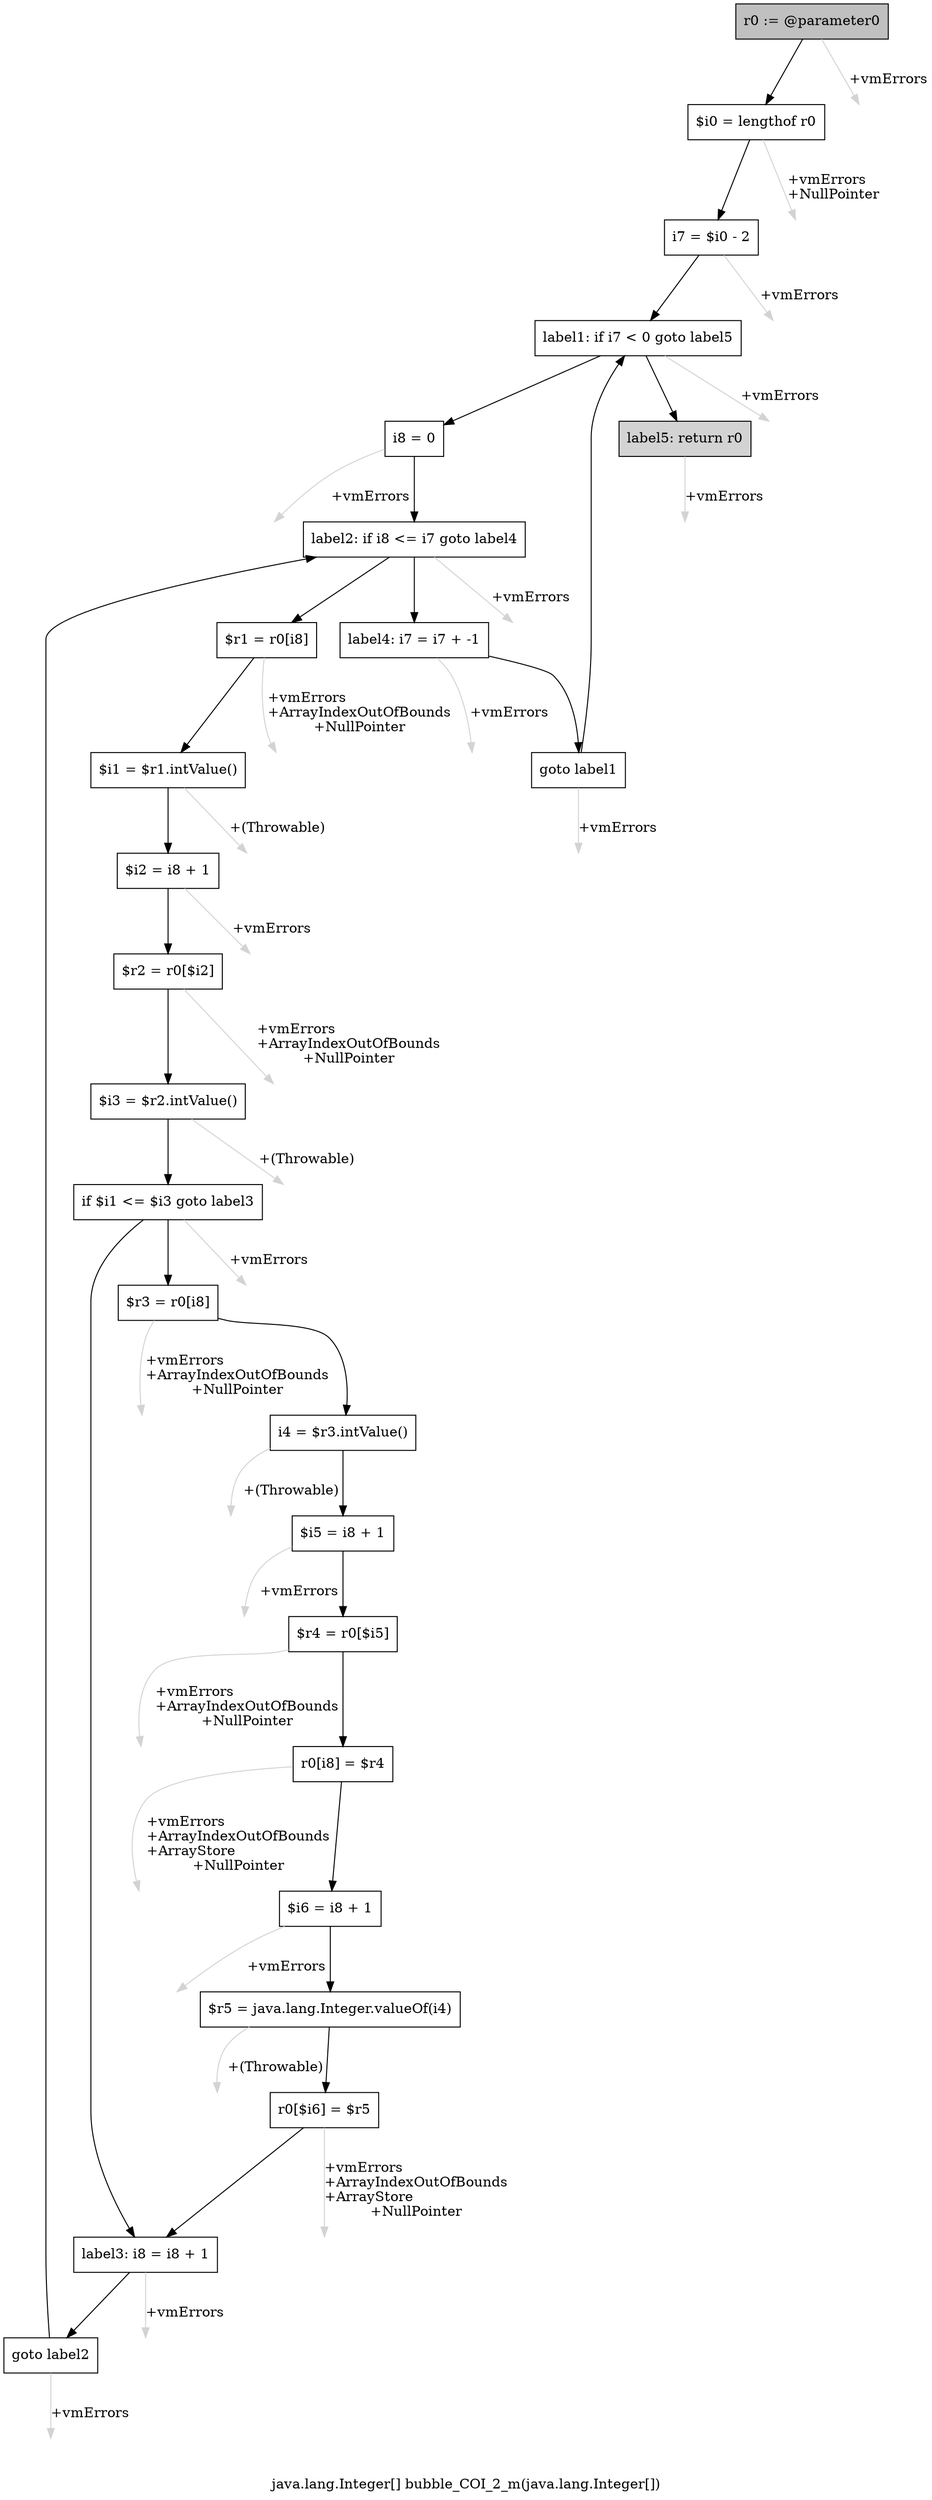 digraph "java.lang.Integer[] bubble_COI_2_m(java.lang.Integer[])" {
    label="java.lang.Integer[] bubble_COI_2_m(java.lang.Integer[])";
    node [shape=box];
    "0" [style=filled,fillcolor=gray,label="r0 := @parameter0",];
    "1" [label="$i0 = lengthof r0",];
    "0"->"1" [color=black,];
    "25" [style=invis,label="Esc",];
    "0"->"25" [color=lightgray,label="\l+vmErrors",];
    "2" [label="i7 = $i0 - 2",];
    "1"->"2" [color=black,];
    "26" [style=invis,label="Esc",];
    "1"->"26" [color=lightgray,label="\l+vmErrors\l+NullPointer",];
    "3" [label="label1: if i7 < 0 goto label5",];
    "2"->"3" [color=black,];
    "27" [style=invis,label="Esc",];
    "2"->"27" [color=lightgray,label="\l+vmErrors",];
    "4" [label="i8 = 0",];
    "3"->"4" [color=black,];
    "24" [style=filled,fillcolor=lightgray,label="label5: return r0",];
    "3"->"24" [color=black,];
    "28" [style=invis,label="Esc",];
    "3"->"28" [color=lightgray,label="\l+vmErrors",];
    "5" [label="label2: if i8 <= i7 goto label4",];
    "4"->"5" [color=black,];
    "29" [style=invis,label="Esc",];
    "4"->"29" [color=lightgray,label="\l+vmErrors",];
    "6" [label="$r1 = r0[i8]",];
    "5"->"6" [color=black,];
    "22" [label="label4: i7 = i7 + -1",];
    "5"->"22" [color=black,];
    "30" [style=invis,label="Esc",];
    "5"->"30" [color=lightgray,label="\l+vmErrors",];
    "7" [label="$i1 = $r1.intValue()",];
    "6"->"7" [color=black,];
    "31" [style=invis,label="Esc",];
    "6"->"31" [color=lightgray,label="\l+vmErrors\l+ArrayIndexOutOfBounds\l+NullPointer",];
    "8" [label="$i2 = i8 + 1",];
    "7"->"8" [color=black,];
    "32" [style=invis,label="Esc",];
    "7"->"32" [color=lightgray,label="\l+(Throwable)",];
    "9" [label="$r2 = r0[$i2]",];
    "8"->"9" [color=black,];
    "33" [style=invis,label="Esc",];
    "8"->"33" [color=lightgray,label="\l+vmErrors",];
    "10" [label="$i3 = $r2.intValue()",];
    "9"->"10" [color=black,];
    "34" [style=invis,label="Esc",];
    "9"->"34" [color=lightgray,label="\l+vmErrors\l+ArrayIndexOutOfBounds\l+NullPointer",];
    "11" [label="if $i1 <= $i3 goto label3",];
    "10"->"11" [color=black,];
    "35" [style=invis,label="Esc",];
    "10"->"35" [color=lightgray,label="\l+(Throwable)",];
    "12" [label="$r3 = r0[i8]",];
    "11"->"12" [color=black,];
    "20" [label="label3: i8 = i8 + 1",];
    "11"->"20" [color=black,];
    "36" [style=invis,label="Esc",];
    "11"->"36" [color=lightgray,label="\l+vmErrors",];
    "13" [label="i4 = $r3.intValue()",];
    "12"->"13" [color=black,];
    "37" [style=invis,label="Esc",];
    "12"->"37" [color=lightgray,label="\l+vmErrors\l+ArrayIndexOutOfBounds\l+NullPointer",];
    "14" [label="$i5 = i8 + 1",];
    "13"->"14" [color=black,];
    "38" [style=invis,label="Esc",];
    "13"->"38" [color=lightgray,label="\l+(Throwable)",];
    "15" [label="$r4 = r0[$i5]",];
    "14"->"15" [color=black,];
    "39" [style=invis,label="Esc",];
    "14"->"39" [color=lightgray,label="\l+vmErrors",];
    "16" [label="r0[i8] = $r4",];
    "15"->"16" [color=black,];
    "40" [style=invis,label="Esc",];
    "15"->"40" [color=lightgray,label="\l+vmErrors\l+ArrayIndexOutOfBounds\l+NullPointer",];
    "17" [label="$i6 = i8 + 1",];
    "16"->"17" [color=black,];
    "41" [style=invis,label="Esc",];
    "16"->"41" [color=lightgray,label="\l+vmErrors\l+ArrayIndexOutOfBounds\l+ArrayStore\l+NullPointer",];
    "18" [label="$r5 = java.lang.Integer.valueOf(i4)",];
    "17"->"18" [color=black,];
    "42" [style=invis,label="Esc",];
    "17"->"42" [color=lightgray,label="\l+vmErrors",];
    "19" [label="r0[$i6] = $r5",];
    "18"->"19" [color=black,];
    "43" [style=invis,label="Esc",];
    "18"->"43" [color=lightgray,label="\l+(Throwable)",];
    "19"->"20" [color=black,];
    "44" [style=invis,label="Esc",];
    "19"->"44" [color=lightgray,label="\l+vmErrors\l+ArrayIndexOutOfBounds\l+ArrayStore\l+NullPointer",];
    "21" [label="goto label2",];
    "20"->"21" [color=black,];
    "45" [style=invis,label="Esc",];
    "20"->"45" [color=lightgray,label="\l+vmErrors",];
    "21"->"5" [color=black,];
    "46" [style=invis,label="Esc",];
    "21"->"46" [color=lightgray,label="\l+vmErrors",];
    "23" [label="goto label1",];
    "22"->"23" [color=black,];
    "47" [style=invis,label="Esc",];
    "22"->"47" [color=lightgray,label="\l+vmErrors",];
    "23"->"3" [color=black,];
    "48" [style=invis,label="Esc",];
    "23"->"48" [color=lightgray,label="\l+vmErrors",];
    "49" [style=invis,label="Esc",];
    "24"->"49" [color=lightgray,label="\l+vmErrors",];
}
